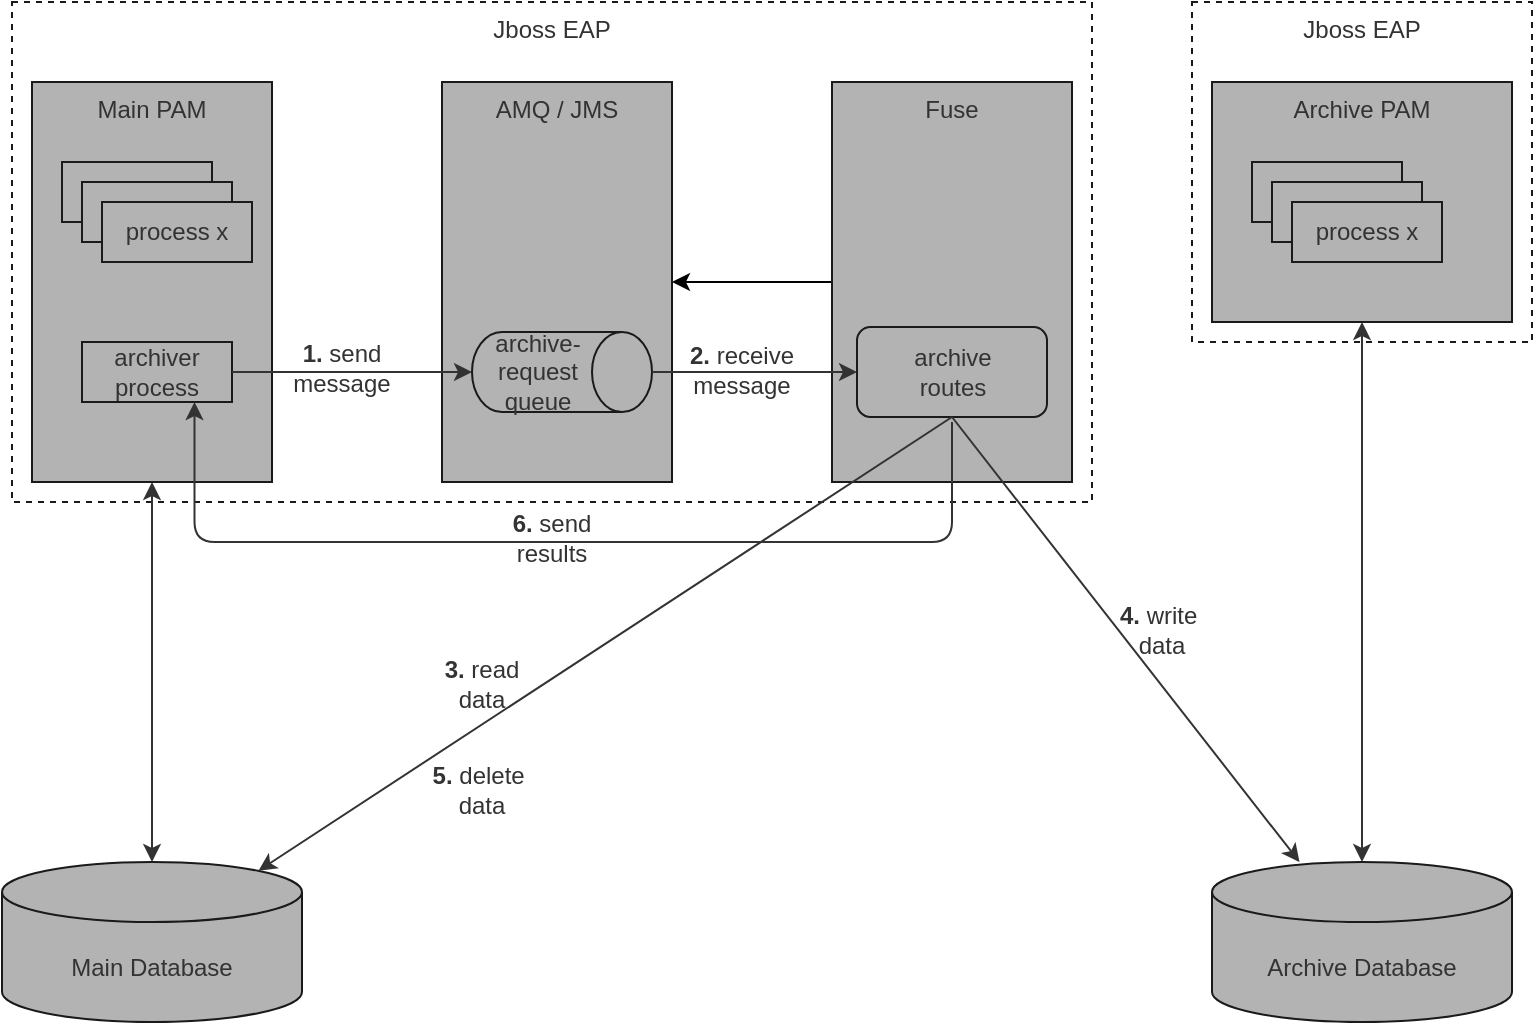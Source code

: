 <mxfile version="14.2.4" type="embed">
    <diagram id="Ekz9kWsuhJZptvxVR_Fi" name="Page-1">
        <mxGraphModel dx="1183" dy="855" grid="1" gridSize="10" guides="1" tooltips="1" connect="1" arrows="1" fold="1" page="1" pageScale="1" pageWidth="850" pageHeight="1100" background="#ffffff" math="0" shadow="0">
            <root>
                <mxCell id="0"/>
                <mxCell id="1" parent="0"/>
                <mxCell id="25" value="Jboss EAP" style="rounded=0;whiteSpace=wrap;html=1;strokeColor=#1A1A1A;fontColor=#333333;fillColor=none;dashed=1;verticalAlign=top;" vertex="1" parent="1">
                    <mxGeometry x="620" y="120" width="170" height="170" as="geometry"/>
                </mxCell>
                <mxCell id="24" value="Jboss EAP" style="rounded=0;whiteSpace=wrap;html=1;strokeColor=#1A1A1A;fontColor=#333333;fillColor=none;dashed=1;verticalAlign=top;" vertex="1" parent="1">
                    <mxGeometry x="30" y="120" width="540" height="250" as="geometry"/>
                </mxCell>
                <mxCell id="2" value="Main Database" style="shape=cylinder3;whiteSpace=wrap;html=1;boundedLbl=1;backgroundOutline=1;size=15;fillColor=#B3B3B3;strokeColor=#1A1A1A;fontColor=#333333;" vertex="1" parent="1">
                    <mxGeometry x="25" y="550" width="150" height="80" as="geometry"/>
                </mxCell>
                <mxCell id="3" value="Archive Database" style="shape=cylinder3;whiteSpace=wrap;html=1;boundedLbl=1;backgroundOutline=1;size=15;fillColor=#B3B3B3;strokeColor=#1A1A1A;fontColor=#333333;" vertex="1" parent="1">
                    <mxGeometry x="630" y="550" width="150" height="80" as="geometry"/>
                </mxCell>
                <mxCell id="4" value="Main PAM" style="rounded=0;whiteSpace=wrap;html=1;fillColor=#B3B3B3;strokeColor=#1A1A1A;fontColor=#333333;verticalAlign=top;" vertex="1" parent="1">
                    <mxGeometry x="40" y="160" width="120" height="200" as="geometry"/>
                </mxCell>
                <mxCell id="5" value="AMQ / JMS" style="rounded=0;whiteSpace=wrap;html=1;fillColor=#B3B3B3;strokeColor=#1A1A1A;fontColor=#333333;verticalAlign=top;" vertex="1" parent="1">
                    <mxGeometry x="245" y="160" width="115" height="200" as="geometry"/>
                </mxCell>
                <mxCell id="6" value="Archive PAM" style="rounded=0;whiteSpace=wrap;html=1;fillColor=#B3B3B3;strokeColor=#1A1A1A;fontColor=#333333;verticalAlign=top;" vertex="1" parent="1">
                    <mxGeometry x="630" y="160" width="150" height="120" as="geometry"/>
                </mxCell>
                <mxCell id="7" value="process 1" style="rounded=0;whiteSpace=wrap;html=1;fillColor=#B3B3B3;strokeColor=#1A1A1A;fontColor=#333333;" vertex="1" parent="1">
                    <mxGeometry x="55" y="200" width="75" height="30" as="geometry"/>
                </mxCell>
                <mxCell id="8" value="process 1" style="rounded=0;whiteSpace=wrap;html=1;fillColor=#B3B3B3;strokeColor=#1A1A1A;fontColor=#333333;" vertex="1" parent="1">
                    <mxGeometry x="65" y="210" width="75" height="30" as="geometry"/>
                </mxCell>
                <mxCell id="9" value="process x" style="rounded=0;whiteSpace=wrap;html=1;fillColor=#B3B3B3;strokeColor=#1A1A1A;fontColor=#333333;" vertex="1" parent="1">
                    <mxGeometry x="75" y="220" width="75" height="30" as="geometry"/>
                </mxCell>
                <mxCell id="13" value="process 1" style="rounded=0;whiteSpace=wrap;html=1;fillColor=#B3B3B3;strokeColor=#1A1A1A;fontColor=#333333;" vertex="1" parent="1">
                    <mxGeometry x="650" y="200" width="75" height="30" as="geometry"/>
                </mxCell>
                <mxCell id="14" value="process 1" style="rounded=0;whiteSpace=wrap;html=1;fillColor=#B3B3B3;strokeColor=#1A1A1A;fontColor=#333333;" vertex="1" parent="1">
                    <mxGeometry x="660" y="210" width="75" height="30" as="geometry"/>
                </mxCell>
                <mxCell id="15" value="process x" style="rounded=0;whiteSpace=wrap;html=1;fillColor=#B3B3B3;strokeColor=#1A1A1A;fontColor=#333333;" vertex="1" parent="1">
                    <mxGeometry x="670" y="220" width="75" height="30" as="geometry"/>
                </mxCell>
                <mxCell id="17" value="" style="edgeStyle=orthogonalEdgeStyle;rounded=0;orthogonalLoop=1;jettySize=auto;html=1;fontColor=#333333;" edge="1" parent="1" source="16" target="5">
                    <mxGeometry relative="1" as="geometry"/>
                </mxCell>
                <mxCell id="16" value="Fuse" style="rounded=0;whiteSpace=wrap;html=1;fillColor=#B3B3B3;strokeColor=#1A1A1A;fontColor=#333333;verticalAlign=top;" vertex="1" parent="1">
                    <mxGeometry x="440" y="160" width="120" height="200" as="geometry"/>
                </mxCell>
                <mxCell id="18" value="archiver process" style="rounded=0;whiteSpace=wrap;html=1;fillColor=#B3B3B3;strokeColor=#1A1A1A;fontColor=#333333;" vertex="1" parent="1">
                    <mxGeometry x="65" y="290" width="75" height="30" as="geometry"/>
                </mxCell>
                <mxCell id="19" value="" style="endArrow=classic;startArrow=classic;html=1;fontColor=#333333;strokeColor=#333333;exitX=0.5;exitY=0;exitDx=0;exitDy=0;exitPerimeter=0;entryX=0.5;entryY=1;entryDx=0;entryDy=0;" edge="1" parent="1" source="2" target="4">
                    <mxGeometry width="50" height="50" relative="1" as="geometry">
                        <mxPoint x="430" y="410" as="sourcePoint"/>
                        <mxPoint x="480" y="360" as="targetPoint"/>
                    </mxGeometry>
                </mxCell>
                <mxCell id="20" value="archive-request&lt;br&gt;queue" style="shape=cylinder3;whiteSpace=wrap;html=1;boundedLbl=1;backgroundOutline=1;size=15;strokeColor=#1A1A1A;fillColor=#B3B3B3;fontColor=#333333;direction=south;" vertex="1" parent="1">
                    <mxGeometry x="260" y="285" width="90" height="40" as="geometry"/>
                </mxCell>
                <mxCell id="21" value="" style="endArrow=classic;html=1;strokeColor=#333333;fontColor=#333333;exitX=1;exitY=0.5;exitDx=0;exitDy=0;entryX=0.5;entryY=1;entryDx=0;entryDy=0;entryPerimeter=0;" edge="1" parent="1" source="18" target="20">
                    <mxGeometry width="50" height="50" relative="1" as="geometry">
                        <mxPoint x="430" y="390" as="sourcePoint"/>
                        <mxPoint x="480" y="340" as="targetPoint"/>
                    </mxGeometry>
                </mxCell>
                <mxCell id="22" value="archive&lt;br&gt;routes" style="rounded=1;whiteSpace=wrap;html=1;strokeColor=#1A1A1A;fillColor=#B3B3B3;fontColor=#333333;" vertex="1" parent="1">
                    <mxGeometry x="452.5" y="282.5" width="95" height="45" as="geometry"/>
                </mxCell>
                <mxCell id="23" value="" style="endArrow=classic;html=1;strokeColor=#333333;fontColor=#333333;exitX=0.5;exitY=0;exitDx=0;exitDy=0;exitPerimeter=0;entryX=0;entryY=0.5;entryDx=0;entryDy=0;" edge="1" parent="1" source="20" target="22">
                    <mxGeometry width="50" height="50" relative="1" as="geometry">
                        <mxPoint x="430" y="380" as="sourcePoint"/>
                        <mxPoint x="480" y="330" as="targetPoint"/>
                    </mxGeometry>
                </mxCell>
                <mxCell id="26" value="" style="endArrow=classic;startArrow=classic;html=1;fontColor=#333333;strokeColor=#333333;exitX=0.5;exitY=0;exitDx=0;exitDy=0;exitPerimeter=0;entryX=0.5;entryY=1;entryDx=0;entryDy=0;" edge="1" parent="1" source="3" target="6">
                    <mxGeometry width="50" height="50" relative="1" as="geometry">
                        <mxPoint x="125" y="560" as="sourcePoint"/>
                        <mxPoint x="125" y="370" as="targetPoint"/>
                    </mxGeometry>
                </mxCell>
                <mxCell id="27" value="" style="endArrow=classic;html=1;strokeColor=#333333;fontColor=#333333;exitX=0.5;exitY=1;exitDx=0;exitDy=0;entryX=0.855;entryY=0;entryDx=0;entryDy=4.35;entryPerimeter=0;" edge="1" parent="1" source="22" target="2">
                    <mxGeometry width="50" height="50" relative="1" as="geometry">
                        <mxPoint x="430" y="380" as="sourcePoint"/>
                        <mxPoint x="480" y="330" as="targetPoint"/>
                    </mxGeometry>
                </mxCell>
                <mxCell id="28" value="" style="endArrow=classic;html=1;strokeColor=#333333;fontColor=#333333;exitX=0.5;exitY=1;exitDx=0;exitDy=0;" edge="1" parent="1" source="22" target="3">
                    <mxGeometry width="50" height="50" relative="1" as="geometry">
                        <mxPoint x="430" y="337.5" as="sourcePoint"/>
                        <mxPoint x="178.25" y="564.35" as="targetPoint"/>
                    </mxGeometry>
                </mxCell>
                <mxCell id="29" value="&lt;b&gt;1.&lt;/b&gt; send message" style="text;html=1;strokeColor=none;fillColor=none;align=center;verticalAlign=middle;whiteSpace=wrap;rounded=0;dashed=1;fontColor=#333333;" vertex="1" parent="1">
                    <mxGeometry x="160" y="289.5" width="70" height="27.5" as="geometry"/>
                </mxCell>
                <mxCell id="30" value="&lt;b&gt;2.&lt;/b&gt; receive message" style="text;html=1;strokeColor=none;fillColor=none;align=center;verticalAlign=middle;whiteSpace=wrap;rounded=0;dashed=1;fontColor=#333333;" vertex="1" parent="1">
                    <mxGeometry x="360" y="290" width="70" height="27.5" as="geometry"/>
                </mxCell>
                <mxCell id="32" value="&lt;b&gt;3.&lt;/b&gt; read &lt;br&gt;data" style="text;html=1;strokeColor=none;fillColor=none;align=center;verticalAlign=middle;whiteSpace=wrap;rounded=0;dashed=1;fontColor=#333333;" vertex="1" parent="1">
                    <mxGeometry x="230" y="447.5" width="70" height="27.5" as="geometry"/>
                </mxCell>
                <mxCell id="34" value="&lt;b&gt;4.&lt;/b&gt; write&amp;nbsp;&lt;br&gt;data" style="text;html=1;strokeColor=none;fillColor=none;align=center;verticalAlign=middle;whiteSpace=wrap;rounded=0;dashed=1;fontColor=#333333;" vertex="1" parent="1">
                    <mxGeometry x="570" y="420" width="70" height="27.5" as="geometry"/>
                </mxCell>
                <mxCell id="35" value="&lt;b&gt;5.&lt;/b&gt; delete&amp;nbsp;&lt;br&gt;data" style="text;html=1;strokeColor=none;fillColor=none;align=center;verticalAlign=middle;whiteSpace=wrap;rounded=0;dashed=1;fontColor=#333333;" vertex="1" parent="1">
                    <mxGeometry x="230" y="500" width="70" height="27.5" as="geometry"/>
                </mxCell>
                <mxCell id="39" value="" style="edgeStyle=elbowEdgeStyle;elbow=vertical;endArrow=classic;html=1;strokeColor=#333333;fontColor=#333333;entryX=0.75;entryY=1;entryDx=0;entryDy=0;" edge="1" parent="1" target="18">
                    <mxGeometry width="50" height="50" relative="1" as="geometry">
                        <mxPoint x="500" y="330" as="sourcePoint"/>
                        <mxPoint x="630" y="320" as="targetPoint"/>
                        <Array as="points">
                            <mxPoint x="270" y="390"/>
                        </Array>
                    </mxGeometry>
                </mxCell>
                <mxCell id="41" value="&lt;b&gt;6.&lt;/b&gt; send results" style="text;html=1;strokeColor=none;fillColor=none;align=center;verticalAlign=middle;whiteSpace=wrap;rounded=0;dashed=1;fontColor=#333333;" vertex="1" parent="1">
                    <mxGeometry x="265" y="374" width="70" height="27.5" as="geometry"/>
                </mxCell>
            </root>
        </mxGraphModel>
    </diagram>
</mxfile>